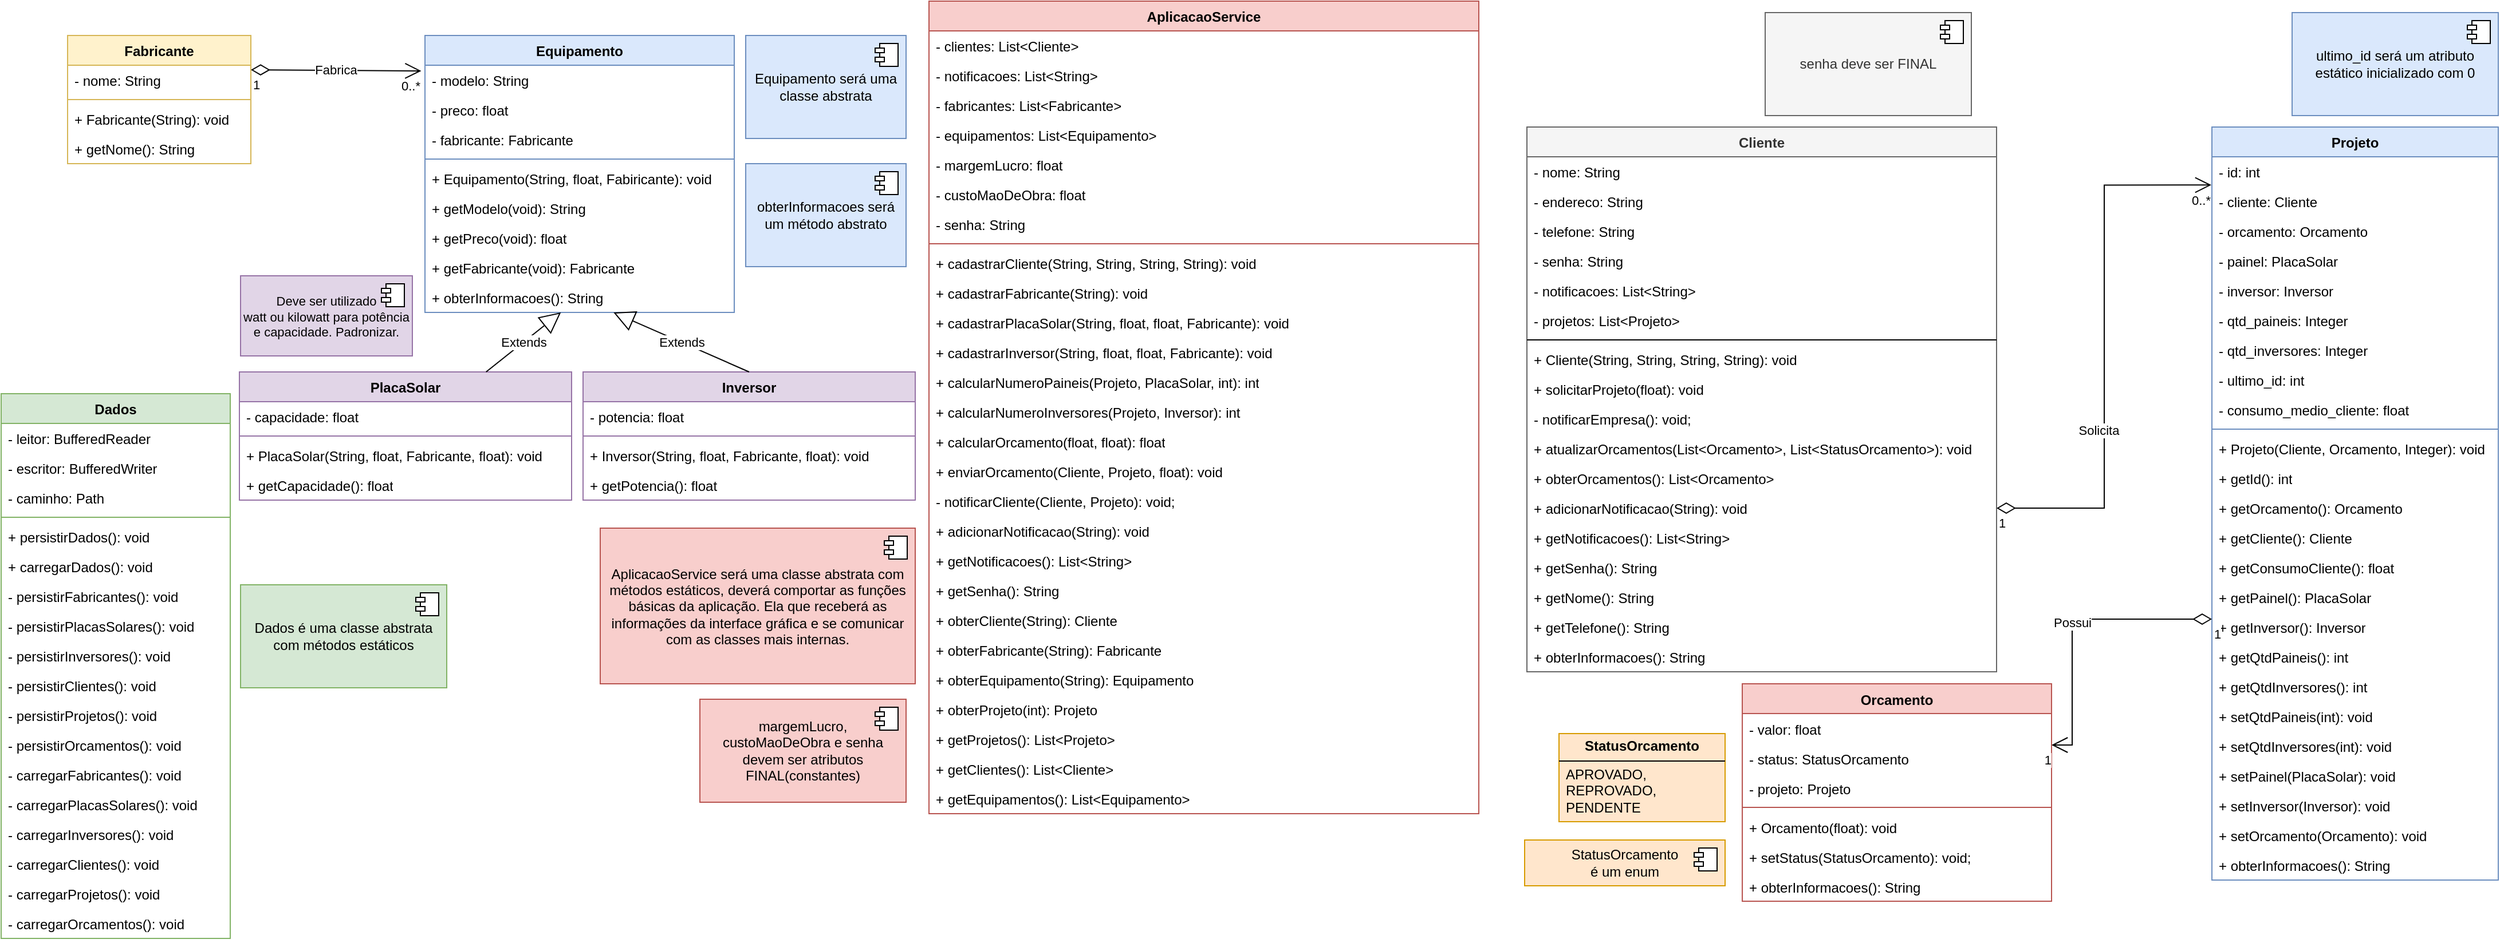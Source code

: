 <mxfile version="24.7.17">
  <diagram id="C5RBs43oDa-KdzZeNtuy" name="Page-1">
    <mxGraphModel dx="1400" dy="660" grid="1" gridSize="10" guides="1" tooltips="1" connect="1" arrows="1" fold="1" page="1" pageScale="1" pageWidth="1169" pageHeight="827" math="0" shadow="0">
      <root>
        <mxCell id="WIyWlLk6GJQsqaUBKTNV-0" />
        <mxCell id="WIyWlLk6GJQsqaUBKTNV-1" parent="WIyWlLk6GJQsqaUBKTNV-0" />
        <mxCell id="zkfFHV4jXpPFQw0GAbJ--0" value="Cliente" style="swimlane;fontStyle=1;align=center;verticalAlign=top;childLayout=stackLayout;horizontal=1;startSize=26;horizontalStack=0;resizeParent=1;resizeLast=0;collapsible=1;marginBottom=0;rounded=0;shadow=0;strokeWidth=1;fillColor=#f5f5f5;fontColor=#333333;strokeColor=#666666;" parent="WIyWlLk6GJQsqaUBKTNV-1" vertex="1">
          <mxGeometry x="1342" y="110" width="410" height="476" as="geometry">
            <mxRectangle x="230" y="140" width="160" height="26" as="alternateBounds" />
          </mxGeometry>
        </mxCell>
        <mxCell id="zkfFHV4jXpPFQw0GAbJ--1" value="- nome: String" style="text;align=left;verticalAlign=top;spacingLeft=4;spacingRight=4;overflow=hidden;rotatable=0;points=[[0,0.5],[1,0.5]];portConstraint=eastwest;" parent="zkfFHV4jXpPFQw0GAbJ--0" vertex="1">
          <mxGeometry y="26" width="410" height="26" as="geometry" />
        </mxCell>
        <mxCell id="zkfFHV4jXpPFQw0GAbJ--2" value="- endereco: String" style="text;align=left;verticalAlign=top;spacingLeft=4;spacingRight=4;overflow=hidden;rotatable=0;points=[[0,0.5],[1,0.5]];portConstraint=eastwest;rounded=0;shadow=0;html=0;" parent="zkfFHV4jXpPFQw0GAbJ--0" vertex="1">
          <mxGeometry y="52" width="410" height="26" as="geometry" />
        </mxCell>
        <mxCell id="zkfFHV4jXpPFQw0GAbJ--3" value="- telefone: String" style="text;align=left;verticalAlign=top;spacingLeft=4;spacingRight=4;overflow=hidden;rotatable=0;points=[[0,0.5],[1,0.5]];portConstraint=eastwest;rounded=0;shadow=0;html=0;" parent="zkfFHV4jXpPFQw0GAbJ--0" vertex="1">
          <mxGeometry y="78" width="410" height="26" as="geometry" />
        </mxCell>
        <mxCell id="-xP2PJUS9bm2iWELTd8G-40" value="- senha: String" style="text;strokeColor=none;fillColor=none;align=left;verticalAlign=top;spacingLeft=4;spacingRight=4;overflow=hidden;rotatable=0;points=[[0,0.5],[1,0.5]];portConstraint=eastwest;whiteSpace=wrap;html=1;" parent="zkfFHV4jXpPFQw0GAbJ--0" vertex="1">
          <mxGeometry y="104" width="410" height="26" as="geometry" />
        </mxCell>
        <mxCell id="JCprJ_z4yszg4wx7f5Bx-21" value="- notificacoes: List&amp;lt;String&amp;gt;" style="text;strokeColor=none;fillColor=none;align=left;verticalAlign=top;spacingLeft=4;spacingRight=4;overflow=hidden;rotatable=0;points=[[0,0.5],[1,0.5]];portConstraint=eastwest;whiteSpace=wrap;html=1;" parent="zkfFHV4jXpPFQw0GAbJ--0" vertex="1">
          <mxGeometry y="130" width="410" height="26" as="geometry" />
        </mxCell>
        <mxCell id="JCprJ_z4yszg4wx7f5Bx-39" value="- projetos: List&amp;lt;Projeto&amp;gt;" style="text;strokeColor=none;fillColor=none;align=left;verticalAlign=top;spacingLeft=4;spacingRight=4;overflow=hidden;rotatable=0;points=[[0,0.5],[1,0.5]];portConstraint=eastwest;whiteSpace=wrap;html=1;" parent="zkfFHV4jXpPFQw0GAbJ--0" vertex="1">
          <mxGeometry y="156" width="410" height="26" as="geometry" />
        </mxCell>
        <mxCell id="zkfFHV4jXpPFQw0GAbJ--4" value="" style="line;html=1;strokeWidth=1;align=left;verticalAlign=middle;spacingTop=-1;spacingLeft=3;spacingRight=3;rotatable=0;labelPosition=right;points=[];portConstraint=eastwest;" parent="zkfFHV4jXpPFQw0GAbJ--0" vertex="1">
          <mxGeometry y="182" width="410" height="8" as="geometry" />
        </mxCell>
        <mxCell id="zkfFHV4jXpPFQw0GAbJ--5" value="+ Cliente(String, String, String, String): void" style="text;align=left;verticalAlign=top;spacingLeft=4;spacingRight=4;overflow=hidden;rotatable=0;points=[[0,0.5],[1,0.5]];portConstraint=eastwest;" parent="zkfFHV4jXpPFQw0GAbJ--0" vertex="1">
          <mxGeometry y="190" width="410" height="26" as="geometry" />
        </mxCell>
        <mxCell id="-xP2PJUS9bm2iWELTd8G-2" value="+ solicitarProjeto(float): void" style="text;strokeColor=none;fillColor=none;align=left;verticalAlign=top;spacingLeft=4;spacingRight=4;overflow=hidden;rotatable=0;points=[[0,0.5],[1,0.5]];portConstraint=eastwest;whiteSpace=wrap;html=1;" parent="zkfFHV4jXpPFQw0GAbJ--0" vertex="1">
          <mxGeometry y="216" width="410" height="26" as="geometry" />
        </mxCell>
        <mxCell id="-xP2PJUS9bm2iWELTd8G-44" value="- notificarEmpresa(): void;" style="text;strokeColor=none;fillColor=none;align=left;verticalAlign=top;spacingLeft=4;spacingRight=4;overflow=hidden;rotatable=0;points=[[0,0.5],[1,0.5]];portConstraint=eastwest;whiteSpace=wrap;html=1;" parent="zkfFHV4jXpPFQw0GAbJ--0" vertex="1">
          <mxGeometry y="242" width="410" height="26" as="geometry" />
        </mxCell>
        <mxCell id="-xP2PJUS9bm2iWELTd8G-13" value="+ atualizarOrcamentos(List&amp;lt;Orcamento&amp;gt;, List&amp;lt;StatusOrcamento&amp;gt;): void" style="text;strokeColor=none;fillColor=none;align=left;verticalAlign=top;spacingLeft=4;spacingRight=4;overflow=hidden;rotatable=0;points=[[0,0.5],[1,0.5]];portConstraint=eastwest;whiteSpace=wrap;html=1;" parent="zkfFHV4jXpPFQw0GAbJ--0" vertex="1">
          <mxGeometry y="268" width="410" height="26" as="geometry" />
        </mxCell>
        <mxCell id="-xP2PJUS9bm2iWELTd8G-12" value="+ obterOrcamentos(): List&amp;lt;Orcamento&amp;gt;" style="text;strokeColor=none;fillColor=none;align=left;verticalAlign=top;spacingLeft=4;spacingRight=4;overflow=hidden;rotatable=0;points=[[0,0.5],[1,0.5]];portConstraint=eastwest;whiteSpace=wrap;html=1;" parent="zkfFHV4jXpPFQw0GAbJ--0" vertex="1">
          <mxGeometry y="294" width="410" height="26" as="geometry" />
        </mxCell>
        <mxCell id="3q7pxPoj1d50nj6dpQZ0-6" value="+ adicionarNotificacao(String): void" style="text;strokeColor=none;fillColor=none;align=left;verticalAlign=top;spacingLeft=4;spacingRight=4;overflow=hidden;rotatable=0;points=[[0,0.5],[1,0.5]];portConstraint=eastwest;whiteSpace=wrap;html=1;" parent="zkfFHV4jXpPFQw0GAbJ--0" vertex="1">
          <mxGeometry y="320" width="410" height="26" as="geometry" />
        </mxCell>
        <mxCell id="3q7pxPoj1d50nj6dpQZ0-5" value="+ getNotificacoes(): List&amp;lt;String&amp;gt;" style="text;strokeColor=none;fillColor=none;align=left;verticalAlign=top;spacingLeft=4;spacingRight=4;overflow=hidden;rotatable=0;points=[[0,0.5],[1,0.5]];portConstraint=eastwest;whiteSpace=wrap;html=1;" parent="zkfFHV4jXpPFQw0GAbJ--0" vertex="1">
          <mxGeometry y="346" width="410" height="26" as="geometry" />
        </mxCell>
        <mxCell id="3q7pxPoj1d50nj6dpQZ0-10" value="+ getSenha(): String" style="text;strokeColor=none;fillColor=none;align=left;verticalAlign=top;spacingLeft=4;spacingRight=4;overflow=hidden;rotatable=0;points=[[0,0.5],[1,0.5]];portConstraint=eastwest;whiteSpace=wrap;html=1;" parent="zkfFHV4jXpPFQw0GAbJ--0" vertex="1">
          <mxGeometry y="372" width="410" height="26" as="geometry" />
        </mxCell>
        <mxCell id="AArSXsxvIJ-cXA4z0E_N-0" value="+ getNome(): String" style="text;strokeColor=none;fillColor=none;align=left;verticalAlign=top;spacingLeft=4;spacingRight=4;overflow=hidden;rotatable=0;points=[[0,0.5],[1,0.5]];portConstraint=eastwest;whiteSpace=wrap;html=1;" parent="zkfFHV4jXpPFQw0GAbJ--0" vertex="1">
          <mxGeometry y="398" width="410" height="26" as="geometry" />
        </mxCell>
        <mxCell id="AArSXsxvIJ-cXA4z0E_N-1" value="+ getTelefone(): String" style="text;strokeColor=none;fillColor=none;align=left;verticalAlign=top;spacingLeft=4;spacingRight=4;overflow=hidden;rotatable=0;points=[[0,0.5],[1,0.5]];portConstraint=eastwest;whiteSpace=wrap;html=1;" parent="zkfFHV4jXpPFQw0GAbJ--0" vertex="1">
          <mxGeometry y="424" width="410" height="26" as="geometry" />
        </mxCell>
        <mxCell id="3q7pxPoj1d50nj6dpQZ0-14" value="+ obterInformacoes(): String" style="text;strokeColor=none;fillColor=none;align=left;verticalAlign=top;spacingLeft=4;spacingRight=4;overflow=hidden;rotatable=0;points=[[0,0.5],[1,0.5]];portConstraint=eastwest;whiteSpace=wrap;html=1;" parent="zkfFHV4jXpPFQw0GAbJ--0" vertex="1">
          <mxGeometry y="450" width="410" height="26" as="geometry" />
        </mxCell>
        <mxCell id="TkR_j1ftxQ3M-dsSGGsa-0" value="Equipamento" style="swimlane;fontStyle=1;align=center;verticalAlign=top;childLayout=stackLayout;horizontal=1;startSize=26;horizontalStack=0;resizeParent=1;resizeParentMax=0;resizeLast=0;collapsible=1;marginBottom=0;whiteSpace=wrap;html=1;fillColor=#dae8fc;strokeColor=#6c8ebf;" parent="WIyWlLk6GJQsqaUBKTNV-1" vertex="1">
          <mxGeometry x="380" y="30" width="270" height="242" as="geometry" />
        </mxCell>
        <mxCell id="TkR_j1ftxQ3M-dsSGGsa-1" value="- modelo: String" style="text;strokeColor=none;fillColor=none;align=left;verticalAlign=top;spacingLeft=4;spacingRight=4;overflow=hidden;rotatable=0;points=[[0,0.5],[1,0.5]];portConstraint=eastwest;whiteSpace=wrap;html=1;" parent="TkR_j1ftxQ3M-dsSGGsa-0" vertex="1">
          <mxGeometry y="26" width="270" height="26" as="geometry" />
        </mxCell>
        <mxCell id="TkR_j1ftxQ3M-dsSGGsa-5" value="- preco: float" style="text;strokeColor=none;fillColor=none;align=left;verticalAlign=top;spacingLeft=4;spacingRight=4;overflow=hidden;rotatable=0;points=[[0,0.5],[1,0.5]];portConstraint=eastwest;whiteSpace=wrap;html=1;" parent="TkR_j1ftxQ3M-dsSGGsa-0" vertex="1">
          <mxGeometry y="52" width="270" height="26" as="geometry" />
        </mxCell>
        <mxCell id="TkR_j1ftxQ3M-dsSGGsa-6" value="- fabricante: Fabricante" style="text;strokeColor=none;fillColor=none;align=left;verticalAlign=top;spacingLeft=4;spacingRight=4;overflow=hidden;rotatable=0;points=[[0,0.5],[1,0.5]];portConstraint=eastwest;whiteSpace=wrap;html=1;" parent="TkR_j1ftxQ3M-dsSGGsa-0" vertex="1">
          <mxGeometry y="78" width="270" height="26" as="geometry" />
        </mxCell>
        <mxCell id="TkR_j1ftxQ3M-dsSGGsa-2" value="" style="line;strokeWidth=1;fillColor=none;align=left;verticalAlign=middle;spacingTop=-1;spacingLeft=3;spacingRight=3;rotatable=0;labelPosition=right;points=[];portConstraint=eastwest;strokeColor=inherit;" parent="TkR_j1ftxQ3M-dsSGGsa-0" vertex="1">
          <mxGeometry y="104" width="270" height="8" as="geometry" />
        </mxCell>
        <mxCell id="zJuZBM4GLc4YNZrc4ubj-2" value="+ Equipamento(String, float, Fabiricante): void" style="text;strokeColor=none;fillColor=none;align=left;verticalAlign=top;spacingLeft=4;spacingRight=4;overflow=hidden;rotatable=0;points=[[0,0.5],[1,0.5]];portConstraint=eastwest;whiteSpace=wrap;html=1;" parent="TkR_j1ftxQ3M-dsSGGsa-0" vertex="1">
          <mxGeometry y="112" width="270" height="26" as="geometry" />
        </mxCell>
        <mxCell id="TkR_j1ftxQ3M-dsSGGsa-3" value="+ getModelo(void): String" style="text;strokeColor=none;fillColor=none;align=left;verticalAlign=top;spacingLeft=4;spacingRight=4;overflow=hidden;rotatable=0;points=[[0,0.5],[1,0.5]];portConstraint=eastwest;whiteSpace=wrap;html=1;" parent="TkR_j1ftxQ3M-dsSGGsa-0" vertex="1">
          <mxGeometry y="138" width="270" height="26" as="geometry" />
        </mxCell>
        <mxCell id="JCprJ_z4yszg4wx7f5Bx-22" value="+ getPreco(void): float" style="text;strokeColor=none;fillColor=none;align=left;verticalAlign=top;spacingLeft=4;spacingRight=4;overflow=hidden;rotatable=0;points=[[0,0.5],[1,0.5]];portConstraint=eastwest;whiteSpace=wrap;html=1;" parent="TkR_j1ftxQ3M-dsSGGsa-0" vertex="1">
          <mxGeometry y="164" width="270" height="26" as="geometry" />
        </mxCell>
        <mxCell id="JCprJ_z4yszg4wx7f5Bx-23" value="+ getFabricante(void): Fabricante" style="text;strokeColor=none;fillColor=none;align=left;verticalAlign=top;spacingLeft=4;spacingRight=4;overflow=hidden;rotatable=0;points=[[0,0.5],[1,0.5]];portConstraint=eastwest;whiteSpace=wrap;html=1;" parent="TkR_j1ftxQ3M-dsSGGsa-0" vertex="1">
          <mxGeometry y="190" width="270" height="26" as="geometry" />
        </mxCell>
        <mxCell id="zJuZBM4GLc4YNZrc4ubj-5" value="+ obterInformacoes(): String" style="text;strokeColor=none;fillColor=none;align=left;verticalAlign=top;spacingLeft=4;spacingRight=4;overflow=hidden;rotatable=0;points=[[0,0.5],[1,0.5]];portConstraint=eastwest;whiteSpace=wrap;html=1;" parent="TkR_j1ftxQ3M-dsSGGsa-0" vertex="1">
          <mxGeometry y="216" width="270" height="26" as="geometry" />
        </mxCell>
        <mxCell id="TkR_j1ftxQ3M-dsSGGsa-7" value="Fabricante" style="swimlane;fontStyle=1;align=center;verticalAlign=top;childLayout=stackLayout;horizontal=1;startSize=26;horizontalStack=0;resizeParent=1;resizeParentMax=0;resizeLast=0;collapsible=1;marginBottom=0;whiteSpace=wrap;html=1;fillColor=#fff2cc;strokeColor=#d6b656;" parent="WIyWlLk6GJQsqaUBKTNV-1" vertex="1">
          <mxGeometry x="68" y="30" width="160" height="112" as="geometry" />
        </mxCell>
        <mxCell id="TkR_j1ftxQ3M-dsSGGsa-16" value="Fabrica" style="endArrow=open;html=1;endSize=12;startArrow=diamondThin;startSize=14;startFill=0;edgeStyle=orthogonalEdgeStyle;rounded=0;entryX=-0.012;entryY=0.192;entryDx=0;entryDy=0;entryPerimeter=0;" parent="TkR_j1ftxQ3M-dsSGGsa-7" target="TkR_j1ftxQ3M-dsSGGsa-1" edge="1">
          <mxGeometry relative="1" as="geometry">
            <mxPoint x="160" y="30" as="sourcePoint" />
            <mxPoint x="320" y="30" as="targetPoint" />
          </mxGeometry>
        </mxCell>
        <mxCell id="TkR_j1ftxQ3M-dsSGGsa-17" value="1" style="edgeLabel;resizable=0;html=1;align=left;verticalAlign=top;" parent="TkR_j1ftxQ3M-dsSGGsa-16" connectable="0" vertex="1">
          <mxGeometry x="-1" relative="1" as="geometry" />
        </mxCell>
        <mxCell id="TkR_j1ftxQ3M-dsSGGsa-18" value="0..*" style="edgeLabel;resizable=0;html=1;align=right;verticalAlign=top;" parent="TkR_j1ftxQ3M-dsSGGsa-16" connectable="0" vertex="1">
          <mxGeometry x="1" relative="1" as="geometry" />
        </mxCell>
        <mxCell id="TkR_j1ftxQ3M-dsSGGsa-8" value="- nome: String" style="text;strokeColor=none;fillColor=none;align=left;verticalAlign=top;spacingLeft=4;spacingRight=4;overflow=hidden;rotatable=0;points=[[0,0.5],[1,0.5]];portConstraint=eastwest;whiteSpace=wrap;html=1;" parent="TkR_j1ftxQ3M-dsSGGsa-7" vertex="1">
          <mxGeometry y="26" width="160" height="26" as="geometry" />
        </mxCell>
        <mxCell id="TkR_j1ftxQ3M-dsSGGsa-9" value="" style="line;strokeWidth=1;fillColor=none;align=left;verticalAlign=middle;spacingTop=-1;spacingLeft=3;spacingRight=3;rotatable=0;labelPosition=right;points=[];portConstraint=eastwest;strokeColor=inherit;" parent="TkR_j1ftxQ3M-dsSGGsa-7" vertex="1">
          <mxGeometry y="52" width="160" height="8" as="geometry" />
        </mxCell>
        <mxCell id="TkR_j1ftxQ3M-dsSGGsa-10" value="+ Fabricante(String): void" style="text;strokeColor=none;fillColor=none;align=left;verticalAlign=top;spacingLeft=4;spacingRight=4;overflow=hidden;rotatable=0;points=[[0,0.5],[1,0.5]];portConstraint=eastwest;whiteSpace=wrap;html=1;" parent="TkR_j1ftxQ3M-dsSGGsa-7" vertex="1">
          <mxGeometry y="60" width="160" height="26" as="geometry" />
        </mxCell>
        <mxCell id="3q7pxPoj1d50nj6dpQZ0-16" value="+ getNome(): String" style="text;strokeColor=none;fillColor=none;align=left;verticalAlign=top;spacingLeft=4;spacingRight=4;overflow=hidden;rotatable=0;points=[[0,0.5],[1,0.5]];portConstraint=eastwest;whiteSpace=wrap;html=1;" parent="TkR_j1ftxQ3M-dsSGGsa-7" vertex="1">
          <mxGeometry y="86" width="160" height="26" as="geometry" />
        </mxCell>
        <mxCell id="TkR_j1ftxQ3M-dsSGGsa-19" value="PlacaSolar" style="swimlane;fontStyle=1;align=center;verticalAlign=top;childLayout=stackLayout;horizontal=1;startSize=26;horizontalStack=0;resizeParent=1;resizeParentMax=0;resizeLast=0;collapsible=1;marginBottom=0;whiteSpace=wrap;html=1;fillColor=#e1d5e7;strokeColor=#9673a6;" parent="WIyWlLk6GJQsqaUBKTNV-1" vertex="1">
          <mxGeometry x="218" y="324" width="290" height="112" as="geometry" />
        </mxCell>
        <mxCell id="TkR_j1ftxQ3M-dsSGGsa-20" value="- capacidade: float" style="text;strokeColor=none;fillColor=none;align=left;verticalAlign=top;spacingLeft=4;spacingRight=4;overflow=hidden;rotatable=0;points=[[0,0.5],[1,0.5]];portConstraint=eastwest;whiteSpace=wrap;html=1;" parent="TkR_j1ftxQ3M-dsSGGsa-19" vertex="1">
          <mxGeometry y="26" width="290" height="26" as="geometry" />
        </mxCell>
        <mxCell id="TkR_j1ftxQ3M-dsSGGsa-21" value="" style="line;strokeWidth=1;fillColor=none;align=left;verticalAlign=middle;spacingTop=-1;spacingLeft=3;spacingRight=3;rotatable=0;labelPosition=right;points=[];portConstraint=eastwest;strokeColor=inherit;" parent="TkR_j1ftxQ3M-dsSGGsa-19" vertex="1">
          <mxGeometry y="52" width="290" height="8" as="geometry" />
        </mxCell>
        <mxCell id="TkR_j1ftxQ3M-dsSGGsa-22" value="+ PlacaSolar(String, float, Fabricante, float): void" style="text;strokeColor=none;fillColor=none;align=left;verticalAlign=top;spacingLeft=4;spacingRight=4;overflow=hidden;rotatable=0;points=[[0,0.5],[1,0.5]];portConstraint=eastwest;whiteSpace=wrap;html=1;" parent="TkR_j1ftxQ3M-dsSGGsa-19" vertex="1">
          <mxGeometry y="60" width="290" height="26" as="geometry" />
        </mxCell>
        <mxCell id="3q7pxPoj1d50nj6dpQZ0-3" value="+ getCapacidade(): float" style="text;strokeColor=none;fillColor=none;align=left;verticalAlign=top;spacingLeft=4;spacingRight=4;overflow=hidden;rotatable=0;points=[[0,0.5],[1,0.5]];portConstraint=eastwest;whiteSpace=wrap;html=1;" parent="TkR_j1ftxQ3M-dsSGGsa-19" vertex="1">
          <mxGeometry y="86" width="290" height="26" as="geometry" />
        </mxCell>
        <mxCell id="TkR_j1ftxQ3M-dsSGGsa-24" value="Inversor" style="swimlane;fontStyle=1;align=center;verticalAlign=top;childLayout=stackLayout;horizontal=1;startSize=26;horizontalStack=0;resizeParent=1;resizeParentMax=0;resizeLast=0;collapsible=1;marginBottom=0;whiteSpace=wrap;html=1;fillColor=#e1d5e7;strokeColor=#9673a6;" parent="WIyWlLk6GJQsqaUBKTNV-1" vertex="1">
          <mxGeometry x="518" y="324" width="290" height="112" as="geometry" />
        </mxCell>
        <mxCell id="TkR_j1ftxQ3M-dsSGGsa-25" value="- potencia: float" style="text;strokeColor=none;fillColor=none;align=left;verticalAlign=top;spacingLeft=4;spacingRight=4;overflow=hidden;rotatable=0;points=[[0,0.5],[1,0.5]];portConstraint=eastwest;whiteSpace=wrap;html=1;" parent="TkR_j1ftxQ3M-dsSGGsa-24" vertex="1">
          <mxGeometry y="26" width="290" height="26" as="geometry" />
        </mxCell>
        <mxCell id="TkR_j1ftxQ3M-dsSGGsa-26" value="" style="line;strokeWidth=1;fillColor=none;align=left;verticalAlign=middle;spacingTop=-1;spacingLeft=3;spacingRight=3;rotatable=0;labelPosition=right;points=[];portConstraint=eastwest;strokeColor=inherit;" parent="TkR_j1ftxQ3M-dsSGGsa-24" vertex="1">
          <mxGeometry y="52" width="290" height="8" as="geometry" />
        </mxCell>
        <mxCell id="TkR_j1ftxQ3M-dsSGGsa-27" value="+ Inversor(String, float, Fabricante, float): void" style="text;strokeColor=none;fillColor=none;align=left;verticalAlign=top;spacingLeft=4;spacingRight=4;overflow=hidden;rotatable=0;points=[[0,0.5],[1,0.5]];portConstraint=eastwest;whiteSpace=wrap;html=1;" parent="TkR_j1ftxQ3M-dsSGGsa-24" vertex="1">
          <mxGeometry y="60" width="290" height="26" as="geometry" />
        </mxCell>
        <mxCell id="3q7pxPoj1d50nj6dpQZ0-4" value="+ getPotencia(): float" style="text;strokeColor=none;fillColor=none;align=left;verticalAlign=top;spacingLeft=4;spacingRight=4;overflow=hidden;rotatable=0;points=[[0,0.5],[1,0.5]];portConstraint=eastwest;whiteSpace=wrap;html=1;" parent="TkR_j1ftxQ3M-dsSGGsa-24" vertex="1">
          <mxGeometry y="86" width="290" height="26" as="geometry" />
        </mxCell>
        <mxCell id="TkR_j1ftxQ3M-dsSGGsa-29" value="&lt;font style=&quot;font-size: 11px;&quot;&gt;Deve ser utilizado&lt;/font&gt;&lt;div style=&quot;font-size: 11px;&quot;&gt;&lt;font style=&quot;font-size: 11px;&quot;&gt;watt&amp;nbsp;&lt;span style=&quot;background-color: initial;&quot;&gt;ou kilowatt para potência e capacidade. Padronizar.&lt;/span&gt;&lt;/font&gt;&lt;/div&gt;" style="html=1;dropTarget=0;whiteSpace=wrap;fillColor=#e1d5e7;strokeColor=#9673a6;" parent="WIyWlLk6GJQsqaUBKTNV-1" vertex="1">
          <mxGeometry x="219" y="240" width="150" height="70" as="geometry" />
        </mxCell>
        <mxCell id="TkR_j1ftxQ3M-dsSGGsa-30" value="" style="shape=module;jettyWidth=8;jettyHeight=4;" parent="TkR_j1ftxQ3M-dsSGGsa-29" vertex="1">
          <mxGeometry x="1" width="20" height="20" relative="1" as="geometry">
            <mxPoint x="-27" y="7" as="offset" />
          </mxGeometry>
        </mxCell>
        <mxCell id="TkR_j1ftxQ3M-dsSGGsa-32" value="Extends" style="endArrow=block;endSize=16;endFill=0;html=1;rounded=0;exitX=0.5;exitY=0;exitDx=0;exitDy=0;" parent="WIyWlLk6GJQsqaUBKTNV-1" source="TkR_j1ftxQ3M-dsSGGsa-24" target="zJuZBM4GLc4YNZrc4ubj-5" edge="1">
          <mxGeometry width="160" relative="1" as="geometry">
            <mxPoint x="568" y="250" as="sourcePoint" />
            <mxPoint x="688" y="300" as="targetPoint" />
            <Array as="points" />
          </mxGeometry>
        </mxCell>
        <mxCell id="JCprJ_z4yszg4wx7f5Bx-0" value="AplicacaoService" style="swimlane;fontStyle=1;align=center;verticalAlign=top;childLayout=stackLayout;horizontal=1;startSize=26;horizontalStack=0;resizeParent=1;resizeParentMax=0;resizeLast=0;collapsible=1;marginBottom=0;whiteSpace=wrap;html=1;fillColor=#f8cecc;strokeColor=#b85450;" parent="WIyWlLk6GJQsqaUBKTNV-1" vertex="1">
          <mxGeometry x="820" width="480" height="710" as="geometry" />
        </mxCell>
        <mxCell id="JCprJ_z4yszg4wx7f5Bx-13" value="- clientes: List&amp;lt;Cliente&amp;gt;" style="text;strokeColor=none;fillColor=none;align=left;verticalAlign=top;spacingLeft=4;spacingRight=4;overflow=hidden;rotatable=0;points=[[0,0.5],[1,0.5]];portConstraint=eastwest;whiteSpace=wrap;html=1;" parent="JCprJ_z4yszg4wx7f5Bx-0" vertex="1">
          <mxGeometry y="26" width="480" height="26" as="geometry" />
        </mxCell>
        <mxCell id="JCprJ_z4yszg4wx7f5Bx-20" value="- notificacoes: List&amp;lt;String&amp;gt;" style="text;strokeColor=none;fillColor=none;align=left;verticalAlign=top;spacingLeft=4;spacingRight=4;overflow=hidden;rotatable=0;points=[[0,0.5],[1,0.5]];portConstraint=eastwest;whiteSpace=wrap;html=1;" parent="JCprJ_z4yszg4wx7f5Bx-0" vertex="1">
          <mxGeometry y="52" width="480" height="26" as="geometry" />
        </mxCell>
        <mxCell id="zJuZBM4GLc4YNZrc4ubj-0" value="- fabricantes: List&amp;lt;Fabricante&amp;gt;" style="text;strokeColor=none;fillColor=none;align=left;verticalAlign=top;spacingLeft=4;spacingRight=4;overflow=hidden;rotatable=0;points=[[0,0.5],[1,0.5]];portConstraint=eastwest;whiteSpace=wrap;html=1;" parent="JCprJ_z4yszg4wx7f5Bx-0" vertex="1">
          <mxGeometry y="78" width="480" height="26" as="geometry" />
        </mxCell>
        <mxCell id="zJuZBM4GLc4YNZrc4ubj-3" value="- equipamentos: List&amp;lt;Equipamento&amp;gt;" style="text;strokeColor=none;fillColor=none;align=left;verticalAlign=top;spacingLeft=4;spacingRight=4;overflow=hidden;rotatable=0;points=[[0,0.5],[1,0.5]];portConstraint=eastwest;whiteSpace=wrap;html=1;" parent="JCprJ_z4yszg4wx7f5Bx-0" vertex="1">
          <mxGeometry y="104" width="480" height="26" as="geometry" />
        </mxCell>
        <mxCell id="-xP2PJUS9bm2iWELTd8G-4" value="- margemLucro: float" style="text;strokeColor=none;fillColor=none;align=left;verticalAlign=top;spacingLeft=4;spacingRight=4;overflow=hidden;rotatable=0;points=[[0,0.5],[1,0.5]];portConstraint=eastwest;whiteSpace=wrap;html=1;" parent="JCprJ_z4yszg4wx7f5Bx-0" vertex="1">
          <mxGeometry y="130" width="480" height="26" as="geometry" />
        </mxCell>
        <mxCell id="-xP2PJUS9bm2iWELTd8G-5" value="- custoMaoDeObra: float" style="text;strokeColor=none;fillColor=none;align=left;verticalAlign=top;spacingLeft=4;spacingRight=4;overflow=hidden;rotatable=0;points=[[0,0.5],[1,0.5]];portConstraint=eastwest;whiteSpace=wrap;html=1;" parent="JCprJ_z4yszg4wx7f5Bx-0" vertex="1">
          <mxGeometry y="156" width="480" height="26" as="geometry" />
        </mxCell>
        <mxCell id="-xP2PJUS9bm2iWELTd8G-41" value="- senha: String" style="text;strokeColor=none;fillColor=none;align=left;verticalAlign=top;spacingLeft=4;spacingRight=4;overflow=hidden;rotatable=0;points=[[0,0.5],[1,0.5]];portConstraint=eastwest;whiteSpace=wrap;html=1;" parent="JCprJ_z4yszg4wx7f5Bx-0" vertex="1">
          <mxGeometry y="182" width="480" height="26" as="geometry" />
        </mxCell>
        <mxCell id="JCprJ_z4yszg4wx7f5Bx-12" value="" style="line;strokeWidth=1;fillColor=none;align=left;verticalAlign=middle;spacingTop=-1;spacingLeft=3;spacingRight=3;rotatable=0;labelPosition=right;points=[];portConstraint=eastwest;strokeColor=inherit;" parent="JCprJ_z4yszg4wx7f5Bx-0" vertex="1">
          <mxGeometry y="208" width="480" height="8" as="geometry" />
        </mxCell>
        <mxCell id="JCprJ_z4yszg4wx7f5Bx-3" value="+ cadastrarCliente(String, String, String, String): void" style="text;strokeColor=none;fillColor=none;align=left;verticalAlign=top;spacingLeft=4;spacingRight=4;overflow=hidden;rotatable=0;points=[[0,0.5],[1,0.5]];portConstraint=eastwest;whiteSpace=wrap;html=1;" parent="JCprJ_z4yszg4wx7f5Bx-0" vertex="1">
          <mxGeometry y="216" width="480" height="26" as="geometry" />
        </mxCell>
        <mxCell id="JCprJ_z4yszg4wx7f5Bx-9" value="+ cadastrarFabricante(String): void" style="text;strokeColor=none;fillColor=none;align=left;verticalAlign=top;spacingLeft=4;spacingRight=4;overflow=hidden;rotatable=0;points=[[0,0.5],[1,0.5]];portConstraint=eastwest;whiteSpace=wrap;html=1;" parent="JCprJ_z4yszg4wx7f5Bx-0" vertex="1">
          <mxGeometry y="242" width="480" height="26" as="geometry" />
        </mxCell>
        <mxCell id="JCprJ_z4yszg4wx7f5Bx-10" value="+ cadastrarPlacaSolar(String, float, float, Fabricante): void" style="text;strokeColor=none;fillColor=none;align=left;verticalAlign=top;spacingLeft=4;spacingRight=4;overflow=hidden;rotatable=0;points=[[0,0.5],[1,0.5]];portConstraint=eastwest;whiteSpace=wrap;html=1;" parent="JCprJ_z4yszg4wx7f5Bx-0" vertex="1">
          <mxGeometry y="268" width="480" height="26" as="geometry" />
        </mxCell>
        <mxCell id="JCprJ_z4yszg4wx7f5Bx-11" value="+ cadastrarInversor(String, float, float, Fabricante): void" style="text;strokeColor=none;fillColor=none;align=left;verticalAlign=top;spacingLeft=4;spacingRight=4;overflow=hidden;rotatable=0;points=[[0,0.5],[1,0.5]];portConstraint=eastwest;whiteSpace=wrap;html=1;" parent="JCprJ_z4yszg4wx7f5Bx-0" vertex="1">
          <mxGeometry y="294" width="480" height="26" as="geometry" />
        </mxCell>
        <mxCell id="-xP2PJUS9bm2iWELTd8G-3" value="+ calcularNumeroPaineis(Projeto, PlacaSolar, int): int" style="text;strokeColor=none;fillColor=none;align=left;verticalAlign=top;spacingLeft=4;spacingRight=4;overflow=hidden;rotatable=0;points=[[0,0.5],[1,0.5]];portConstraint=eastwest;whiteSpace=wrap;html=1;" parent="JCprJ_z4yszg4wx7f5Bx-0" vertex="1">
          <mxGeometry y="320" width="480" height="26" as="geometry" />
        </mxCell>
        <mxCell id="-xP2PJUS9bm2iWELTd8G-9" value="+ calcularNumeroInversores(Projeto, Inversor): int" style="text;strokeColor=none;fillColor=none;align=left;verticalAlign=top;spacingLeft=4;spacingRight=4;overflow=hidden;rotatable=0;points=[[0,0.5],[1,0.5]];portConstraint=eastwest;whiteSpace=wrap;html=1;" parent="JCprJ_z4yszg4wx7f5Bx-0" vertex="1">
          <mxGeometry y="346" width="480" height="26" as="geometry" />
        </mxCell>
        <mxCell id="-xP2PJUS9bm2iWELTd8G-10" value="+ calcularOrcamento(float, float): float" style="text;strokeColor=none;fillColor=none;align=left;verticalAlign=top;spacingLeft=4;spacingRight=4;overflow=hidden;rotatable=0;points=[[0,0.5],[1,0.5]];portConstraint=eastwest;whiteSpace=wrap;html=1;" parent="JCprJ_z4yszg4wx7f5Bx-0" vertex="1">
          <mxGeometry y="372" width="480" height="26" as="geometry" />
        </mxCell>
        <mxCell id="-xP2PJUS9bm2iWELTd8G-11" value="+ enviarOrcamento(Cliente, Projeto, float): void" style="text;strokeColor=none;fillColor=none;align=left;verticalAlign=top;spacingLeft=4;spacingRight=4;overflow=hidden;rotatable=0;points=[[0,0.5],[1,0.5]];portConstraint=eastwest;whiteSpace=wrap;html=1;" parent="JCprJ_z4yszg4wx7f5Bx-0" vertex="1">
          <mxGeometry y="398" width="480" height="26" as="geometry" />
        </mxCell>
        <mxCell id="-xP2PJUS9bm2iWELTd8G-45" value="- notificarCliente(Cliente, Projeto): void;" style="text;strokeColor=none;fillColor=none;align=left;verticalAlign=top;spacingLeft=4;spacingRight=4;overflow=hidden;rotatable=0;points=[[0,0.5],[1,0.5]];portConstraint=eastwest;whiteSpace=wrap;html=1;" parent="JCprJ_z4yszg4wx7f5Bx-0" vertex="1">
          <mxGeometry y="424" width="480" height="26" as="geometry" />
        </mxCell>
        <mxCell id="3q7pxPoj1d50nj6dpQZ0-8" value="+ adicionarNotificacao(String): void" style="text;strokeColor=none;fillColor=none;align=left;verticalAlign=top;spacingLeft=4;spacingRight=4;overflow=hidden;rotatable=0;points=[[0,0.5],[1,0.5]];portConstraint=eastwest;whiteSpace=wrap;html=1;" parent="JCprJ_z4yszg4wx7f5Bx-0" vertex="1">
          <mxGeometry y="450" width="480" height="26" as="geometry" />
        </mxCell>
        <mxCell id="3q7pxPoj1d50nj6dpQZ0-7" value="+ getNotificacoes(): List&amp;lt;String&amp;gt;" style="text;strokeColor=none;fillColor=none;align=left;verticalAlign=top;spacingLeft=4;spacingRight=4;overflow=hidden;rotatable=0;points=[[0,0.5],[1,0.5]];portConstraint=eastwest;whiteSpace=wrap;html=1;" parent="JCprJ_z4yszg4wx7f5Bx-0" vertex="1">
          <mxGeometry y="476" width="480" height="26" as="geometry" />
        </mxCell>
        <mxCell id="3q7pxPoj1d50nj6dpQZ0-11" value="+ getSenha(): String" style="text;strokeColor=none;fillColor=none;align=left;verticalAlign=top;spacingLeft=4;spacingRight=4;overflow=hidden;rotatable=0;points=[[0,0.5],[1,0.5]];portConstraint=eastwest;whiteSpace=wrap;html=1;" parent="JCprJ_z4yszg4wx7f5Bx-0" vertex="1">
          <mxGeometry y="502" width="480" height="26" as="geometry" />
        </mxCell>
        <mxCell id="AArSXsxvIJ-cXA4z0E_N-2" value="+ obterCliente(String): Cliente" style="text;strokeColor=none;fillColor=none;align=left;verticalAlign=top;spacingLeft=4;spacingRight=4;overflow=hidden;rotatable=0;points=[[0,0.5],[1,0.5]];portConstraint=eastwest;whiteSpace=wrap;html=1;" parent="JCprJ_z4yszg4wx7f5Bx-0" vertex="1">
          <mxGeometry y="528" width="480" height="26" as="geometry" />
        </mxCell>
        <mxCell id="AArSXsxvIJ-cXA4z0E_N-4" value="+ obterFabricante(String): Fabricante" style="text;strokeColor=none;fillColor=none;align=left;verticalAlign=top;spacingLeft=4;spacingRight=4;overflow=hidden;rotatable=0;points=[[0,0.5],[1,0.5]];portConstraint=eastwest;whiteSpace=wrap;html=1;" parent="JCprJ_z4yszg4wx7f5Bx-0" vertex="1">
          <mxGeometry y="554" width="480" height="26" as="geometry" />
        </mxCell>
        <mxCell id="AArSXsxvIJ-cXA4z0E_N-6" value="+ obterEquipamento(String): Equipamento" style="text;strokeColor=none;fillColor=none;align=left;verticalAlign=top;spacingLeft=4;spacingRight=4;overflow=hidden;rotatable=0;points=[[0,0.5],[1,0.5]];portConstraint=eastwest;whiteSpace=wrap;html=1;" parent="JCprJ_z4yszg4wx7f5Bx-0" vertex="1">
          <mxGeometry y="580" width="480" height="26" as="geometry" />
        </mxCell>
        <mxCell id="AArSXsxvIJ-cXA4z0E_N-7" value="+ obterProjeto(int): Projeto" style="text;strokeColor=none;fillColor=none;align=left;verticalAlign=top;spacingLeft=4;spacingRight=4;overflow=hidden;rotatable=0;points=[[0,0.5],[1,0.5]];portConstraint=eastwest;whiteSpace=wrap;html=1;" parent="JCprJ_z4yszg4wx7f5Bx-0" vertex="1">
          <mxGeometry y="606" width="480" height="26" as="geometry" />
        </mxCell>
        <mxCell id="-1PiYljHXs7PZ4GchRLY-1" value="+ getProjetos(): List&amp;lt;Projeto&amp;gt;" style="text;strokeColor=none;fillColor=none;align=left;verticalAlign=top;spacingLeft=4;spacingRight=4;overflow=hidden;rotatable=0;points=[[0,0.5],[1,0.5]];portConstraint=eastwest;whiteSpace=wrap;html=1;" vertex="1" parent="JCprJ_z4yszg4wx7f5Bx-0">
          <mxGeometry y="632" width="480" height="26" as="geometry" />
        </mxCell>
        <mxCell id="-1PiYljHXs7PZ4GchRLY-2" value="+ getClientes(): List&amp;lt;Cliente&amp;gt;" style="text;strokeColor=none;fillColor=none;align=left;verticalAlign=top;spacingLeft=4;spacingRight=4;overflow=hidden;rotatable=0;points=[[0,0.5],[1,0.5]];portConstraint=eastwest;whiteSpace=wrap;html=1;" vertex="1" parent="JCprJ_z4yszg4wx7f5Bx-0">
          <mxGeometry y="658" width="480" height="26" as="geometry" />
        </mxCell>
        <mxCell id="-1PiYljHXs7PZ4GchRLY-3" value="+ getEquipamentos(): List&amp;lt;Equipamento&amp;gt;" style="text;strokeColor=none;fillColor=none;align=left;verticalAlign=top;spacingLeft=4;spacingRight=4;overflow=hidden;rotatable=0;points=[[0,0.5],[1,0.5]];portConstraint=eastwest;whiteSpace=wrap;html=1;" vertex="1" parent="JCprJ_z4yszg4wx7f5Bx-0">
          <mxGeometry y="684" width="480" height="26" as="geometry" />
        </mxCell>
        <mxCell id="JCprJ_z4yszg4wx7f5Bx-4" value="AplicacaoService será uma classe abstrata com métodos estáticos, deverá comportar as funções básicas da aplicação. Ela que receberá as informações da interface gráfica e se comunicar com as classes mais internas." style="html=1;dropTarget=0;whiteSpace=wrap;fillColor=#f8cecc;strokeColor=#b85450;" parent="WIyWlLk6GJQsqaUBKTNV-1" vertex="1">
          <mxGeometry x="533" y="460.5" width="275" height="136" as="geometry" />
        </mxCell>
        <mxCell id="JCprJ_z4yszg4wx7f5Bx-5" value="" style="shape=module;jettyWidth=8;jettyHeight=4;" parent="JCprJ_z4yszg4wx7f5Bx-4" vertex="1">
          <mxGeometry x="1" width="20" height="20" relative="1" as="geometry">
            <mxPoint x="-27" y="7" as="offset" />
          </mxGeometry>
        </mxCell>
        <mxCell id="JCprJ_z4yszg4wx7f5Bx-7" value="Equipamento será uma classe abstrata" style="html=1;dropTarget=0;whiteSpace=wrap;fillColor=#dae8fc;strokeColor=#6c8ebf;" parent="WIyWlLk6GJQsqaUBKTNV-1" vertex="1">
          <mxGeometry x="660" y="30" width="140" height="90" as="geometry" />
        </mxCell>
        <mxCell id="JCprJ_z4yszg4wx7f5Bx-8" value="" style="shape=module;jettyWidth=8;jettyHeight=4;" parent="JCprJ_z4yszg4wx7f5Bx-7" vertex="1">
          <mxGeometry x="1" width="20" height="20" relative="1" as="geometry">
            <mxPoint x="-27" y="7" as="offset" />
          </mxGeometry>
        </mxCell>
        <mxCell id="JCprJ_z4yszg4wx7f5Bx-14" value="Projeto" style="swimlane;fontStyle=1;align=center;verticalAlign=top;childLayout=stackLayout;horizontal=1;startSize=26;horizontalStack=0;resizeParent=1;resizeParentMax=0;resizeLast=0;collapsible=1;marginBottom=0;whiteSpace=wrap;html=1;fillColor=#dae8fc;strokeColor=#6c8ebf;" parent="WIyWlLk6GJQsqaUBKTNV-1" vertex="1">
          <mxGeometry x="1940" y="110" width="250" height="658" as="geometry">
            <mxRectangle x="275" y="463" width="80" height="30" as="alternateBounds" />
          </mxGeometry>
        </mxCell>
        <mxCell id="-xP2PJUS9bm2iWELTd8G-46" value="- id: int" style="text;strokeColor=none;fillColor=none;align=left;verticalAlign=top;spacingLeft=4;spacingRight=4;overflow=hidden;rotatable=0;points=[[0,0.5],[1,0.5]];portConstraint=eastwest;whiteSpace=wrap;html=1;" parent="JCprJ_z4yszg4wx7f5Bx-14" vertex="1">
          <mxGeometry y="26" width="250" height="26" as="geometry" />
        </mxCell>
        <mxCell id="JCprJ_z4yszg4wx7f5Bx-15" value="- cliente: Cliente" style="text;strokeColor=none;fillColor=none;align=left;verticalAlign=top;spacingLeft=4;spacingRight=4;overflow=hidden;rotatable=0;points=[[0,0.5],[1,0.5]];portConstraint=eastwest;whiteSpace=wrap;html=1;" parent="JCprJ_z4yszg4wx7f5Bx-14" vertex="1">
          <mxGeometry y="52" width="250" height="26" as="geometry" />
        </mxCell>
        <mxCell id="JCprJ_z4yszg4wx7f5Bx-18" value="- orcamento: Orcamento" style="text;strokeColor=none;fillColor=none;align=left;verticalAlign=top;spacingLeft=4;spacingRight=4;overflow=hidden;rotatable=0;points=[[0,0.5],[1,0.5]];portConstraint=eastwest;whiteSpace=wrap;html=1;" parent="JCprJ_z4yszg4wx7f5Bx-14" vertex="1">
          <mxGeometry y="78" width="250" height="26" as="geometry" />
        </mxCell>
        <mxCell id="zJuZBM4GLc4YNZrc4ubj-15" value="- painel: PlacaSolar" style="text;strokeColor=none;fillColor=none;align=left;verticalAlign=top;spacingLeft=4;spacingRight=4;overflow=hidden;rotatable=0;points=[[0,0.5],[1,0.5]];portConstraint=eastwest;whiteSpace=wrap;html=1;" parent="JCprJ_z4yszg4wx7f5Bx-14" vertex="1">
          <mxGeometry y="104" width="250" height="26" as="geometry" />
        </mxCell>
        <mxCell id="zJuZBM4GLc4YNZrc4ubj-16" value="- inversor: Inversor" style="text;strokeColor=none;fillColor=none;align=left;verticalAlign=top;spacingLeft=4;spacingRight=4;overflow=hidden;rotatable=0;points=[[0,0.5],[1,0.5]];portConstraint=eastwest;whiteSpace=wrap;html=1;" parent="JCprJ_z4yszg4wx7f5Bx-14" vertex="1">
          <mxGeometry y="130" width="250" height="26" as="geometry" />
        </mxCell>
        <mxCell id="JCprJ_z4yszg4wx7f5Bx-19" value="- qtd_paineis: Integer" style="text;strokeColor=none;fillColor=none;align=left;verticalAlign=top;spacingLeft=4;spacingRight=4;overflow=hidden;rotatable=0;points=[[0,0.5],[1,0.5]];portConstraint=eastwest;whiteSpace=wrap;html=1;" parent="JCprJ_z4yszg4wx7f5Bx-14" vertex="1">
          <mxGeometry y="156" width="250" height="26" as="geometry" />
        </mxCell>
        <mxCell id="50mhSFvpB2RHlIS5qZGW-0" value="- qtd_inversores: Integer" style="text;strokeColor=none;fillColor=none;align=left;verticalAlign=top;spacingLeft=4;spacingRight=4;overflow=hidden;rotatable=0;points=[[0,0.5],[1,0.5]];portConstraint=eastwest;whiteSpace=wrap;html=1;" parent="JCprJ_z4yszg4wx7f5Bx-14" vertex="1">
          <mxGeometry y="182" width="250" height="26" as="geometry" />
        </mxCell>
        <mxCell id="3q7pxPoj1d50nj6dpQZ0-2" value="- ultimo_id: int" style="text;strokeColor=none;fillColor=none;align=left;verticalAlign=top;spacingLeft=4;spacingRight=4;overflow=hidden;rotatable=0;points=[[0,0.5],[1,0.5]];portConstraint=eastwest;whiteSpace=wrap;html=1;" parent="JCprJ_z4yszg4wx7f5Bx-14" vertex="1">
          <mxGeometry y="208" width="250" height="26" as="geometry" />
        </mxCell>
        <mxCell id="zJuZBM4GLc4YNZrc4ubj-10" value="- consumo_medio_cliente: float" style="text;strokeColor=none;fillColor=none;align=left;verticalAlign=top;spacingLeft=4;spacingRight=4;overflow=hidden;rotatable=0;points=[[0,0.5],[1,0.5]];portConstraint=eastwest;whiteSpace=wrap;html=1;" parent="JCprJ_z4yszg4wx7f5Bx-14" vertex="1">
          <mxGeometry y="234" width="250" height="26" as="geometry" />
        </mxCell>
        <mxCell id="JCprJ_z4yszg4wx7f5Bx-16" value="" style="line;strokeWidth=1;fillColor=none;align=left;verticalAlign=middle;spacingTop=-1;spacingLeft=3;spacingRight=3;rotatable=0;labelPosition=right;points=[];portConstraint=eastwest;strokeColor=inherit;" parent="JCprJ_z4yszg4wx7f5Bx-14" vertex="1">
          <mxGeometry y="260" width="250" height="8" as="geometry" />
        </mxCell>
        <mxCell id="JCprJ_z4yszg4wx7f5Bx-17" value="+ Projeto(Cliente, Orcamento, Integer): void" style="text;strokeColor=none;fillColor=none;align=left;verticalAlign=top;spacingLeft=4;spacingRight=4;overflow=hidden;rotatable=0;points=[[0,0.5],[1,0.5]];portConstraint=eastwest;whiteSpace=wrap;html=1;" parent="JCprJ_z4yszg4wx7f5Bx-14" vertex="1">
          <mxGeometry y="268" width="250" height="26" as="geometry" />
        </mxCell>
        <mxCell id="zJuZBM4GLc4YNZrc4ubj-19" value="+ getId(): int" style="text;strokeColor=none;fillColor=none;align=left;verticalAlign=top;spacingLeft=4;spacingRight=4;overflow=hidden;rotatable=0;points=[[0,0.5],[1,0.5]];portConstraint=eastwest;whiteSpace=wrap;html=1;" parent="JCprJ_z4yszg4wx7f5Bx-14" vertex="1">
          <mxGeometry y="294" width="250" height="26" as="geometry" />
        </mxCell>
        <mxCell id="zJuZBM4GLc4YNZrc4ubj-9" value="+ getOrcamento(): Orcamento" style="text;strokeColor=none;fillColor=none;align=left;verticalAlign=top;spacingLeft=4;spacingRight=4;overflow=hidden;rotatable=0;points=[[0,0.5],[1,0.5]];portConstraint=eastwest;whiteSpace=wrap;html=1;" parent="JCprJ_z4yszg4wx7f5Bx-14" vertex="1">
          <mxGeometry y="320" width="250" height="26" as="geometry" />
        </mxCell>
        <mxCell id="-1PiYljHXs7PZ4GchRLY-0" value="+ getCliente(): Cliente" style="text;strokeColor=none;fillColor=none;align=left;verticalAlign=top;spacingLeft=4;spacingRight=4;overflow=hidden;rotatable=0;points=[[0,0.5],[1,0.5]];portConstraint=eastwest;whiteSpace=wrap;html=1;" vertex="1" parent="JCprJ_z4yszg4wx7f5Bx-14">
          <mxGeometry y="346" width="250" height="26" as="geometry" />
        </mxCell>
        <mxCell id="zJuZBM4GLc4YNZrc4ubj-14" value="+ getConsumoCliente(): float" style="text;strokeColor=none;fillColor=none;align=left;verticalAlign=top;spacingLeft=4;spacingRight=4;overflow=hidden;rotatable=0;points=[[0,0.5],[1,0.5]];portConstraint=eastwest;whiteSpace=wrap;html=1;" parent="JCprJ_z4yszg4wx7f5Bx-14" vertex="1">
          <mxGeometry y="372" width="250" height="26" as="geometry" />
        </mxCell>
        <mxCell id="zJuZBM4GLc4YNZrc4ubj-17" value="+ getPainel(): PlacaSolar" style="text;strokeColor=none;fillColor=none;align=left;verticalAlign=top;spacingLeft=4;spacingRight=4;overflow=hidden;rotatable=0;points=[[0,0.5],[1,0.5]];portConstraint=eastwest;whiteSpace=wrap;html=1;" parent="JCprJ_z4yszg4wx7f5Bx-14" vertex="1">
          <mxGeometry y="398" width="250" height="26" as="geometry" />
        </mxCell>
        <mxCell id="zJuZBM4GLc4YNZrc4ubj-18" value="+ getInversor(): Inversor" style="text;strokeColor=none;fillColor=none;align=left;verticalAlign=top;spacingLeft=4;spacingRight=4;overflow=hidden;rotatable=0;points=[[0,0.5],[1,0.5]];portConstraint=eastwest;whiteSpace=wrap;html=1;" parent="JCprJ_z4yszg4wx7f5Bx-14" vertex="1">
          <mxGeometry y="424" width="250" height="26" as="geometry" />
        </mxCell>
        <mxCell id="zJuZBM4GLc4YNZrc4ubj-20" value="+ getQtdPaineis(): int" style="text;strokeColor=none;fillColor=none;align=left;verticalAlign=top;spacingLeft=4;spacingRight=4;overflow=hidden;rotatable=0;points=[[0,0.5],[1,0.5]];portConstraint=eastwest;whiteSpace=wrap;html=1;" parent="JCprJ_z4yszg4wx7f5Bx-14" vertex="1">
          <mxGeometry y="450" width="250" height="26" as="geometry" />
        </mxCell>
        <mxCell id="zJuZBM4GLc4YNZrc4ubj-21" value="+ getQtdInversores(): int" style="text;strokeColor=none;fillColor=none;align=left;verticalAlign=top;spacingLeft=4;spacingRight=4;overflow=hidden;rotatable=0;points=[[0,0.5],[1,0.5]];portConstraint=eastwest;whiteSpace=wrap;html=1;" parent="JCprJ_z4yszg4wx7f5Bx-14" vertex="1">
          <mxGeometry y="476" width="250" height="26" as="geometry" />
        </mxCell>
        <mxCell id="zJuZBM4GLc4YNZrc4ubj-12" value="+ setQtdPaineis(int): void" style="text;strokeColor=none;fillColor=none;align=left;verticalAlign=top;spacingLeft=4;spacingRight=4;overflow=hidden;rotatable=0;points=[[0,0.5],[1,0.5]];portConstraint=eastwest;whiteSpace=wrap;html=1;" parent="JCprJ_z4yszg4wx7f5Bx-14" vertex="1">
          <mxGeometry y="502" width="250" height="26" as="geometry" />
        </mxCell>
        <mxCell id="zJuZBM4GLc4YNZrc4ubj-13" value="+ setQtdInversores(int): void" style="text;strokeColor=none;fillColor=none;align=left;verticalAlign=top;spacingLeft=4;spacingRight=4;overflow=hidden;rotatable=0;points=[[0,0.5],[1,0.5]];portConstraint=eastwest;whiteSpace=wrap;html=1;" parent="JCprJ_z4yszg4wx7f5Bx-14" vertex="1">
          <mxGeometry y="528" width="250" height="26" as="geometry" />
        </mxCell>
        <mxCell id="zJuZBM4GLc4YNZrc4ubj-22" value="+ setPainel(PlacaSolar): void" style="text;strokeColor=none;fillColor=none;align=left;verticalAlign=top;spacingLeft=4;spacingRight=4;overflow=hidden;rotatable=0;points=[[0,0.5],[1,0.5]];portConstraint=eastwest;whiteSpace=wrap;html=1;" parent="JCprJ_z4yszg4wx7f5Bx-14" vertex="1">
          <mxGeometry y="554" width="250" height="26" as="geometry" />
        </mxCell>
        <mxCell id="zJuZBM4GLc4YNZrc4ubj-23" value="+ setInversor(Inversor): void" style="text;strokeColor=none;fillColor=none;align=left;verticalAlign=top;spacingLeft=4;spacingRight=4;overflow=hidden;rotatable=0;points=[[0,0.5],[1,0.5]];portConstraint=eastwest;whiteSpace=wrap;html=1;" parent="JCprJ_z4yszg4wx7f5Bx-14" vertex="1">
          <mxGeometry y="580" width="250" height="26" as="geometry" />
        </mxCell>
        <mxCell id="zJuZBM4GLc4YNZrc4ubj-24" value="+ setOrcamento(Orcamento): void" style="text;strokeColor=none;fillColor=none;align=left;verticalAlign=top;spacingLeft=4;spacingRight=4;overflow=hidden;rotatable=0;points=[[0,0.5],[1,0.5]];portConstraint=eastwest;whiteSpace=wrap;html=1;" parent="JCprJ_z4yszg4wx7f5Bx-14" vertex="1">
          <mxGeometry y="606" width="250" height="26" as="geometry" />
        </mxCell>
        <mxCell id="3q7pxPoj1d50nj6dpQZ0-19" value="+ obterInformacoes(): String" style="text;strokeColor=none;fillColor=none;align=left;verticalAlign=top;spacingLeft=4;spacingRight=4;overflow=hidden;rotatable=0;points=[[0,0.5],[1,0.5]];portConstraint=eastwest;whiteSpace=wrap;html=1;" parent="JCprJ_z4yszg4wx7f5Bx-14" vertex="1">
          <mxGeometry y="632" width="250" height="26" as="geometry" />
        </mxCell>
        <mxCell id="TkR_j1ftxQ3M-dsSGGsa-31" value="Extends" style="endArrow=block;endSize=16;endFill=0;html=1;rounded=0;" parent="WIyWlLk6GJQsqaUBKTNV-1" source="TkR_j1ftxQ3M-dsSGGsa-19" target="zJuZBM4GLc4YNZrc4ubj-5" edge="1">
          <mxGeometry width="160" relative="1" as="geometry">
            <mxPoint x="258" y="350" as="sourcePoint" />
            <mxPoint x="447.231" y="194.0" as="targetPoint" />
          </mxGeometry>
        </mxCell>
        <mxCell id="JCprJ_z4yszg4wx7f5Bx-24" value="Orcamento" style="swimlane;fontStyle=1;align=center;verticalAlign=top;childLayout=stackLayout;horizontal=1;startSize=26;horizontalStack=0;resizeParent=1;resizeParentMax=0;resizeLast=0;collapsible=1;marginBottom=0;whiteSpace=wrap;html=1;fillColor=#f8cecc;strokeColor=#b85450;" parent="WIyWlLk6GJQsqaUBKTNV-1" vertex="1">
          <mxGeometry x="1530" y="596.5" width="270" height="190" as="geometry" />
        </mxCell>
        <mxCell id="JCprJ_z4yszg4wx7f5Bx-25" value="- valor: float" style="text;strokeColor=none;fillColor=none;align=left;verticalAlign=top;spacingLeft=4;spacingRight=4;overflow=hidden;rotatable=0;points=[[0,0.5],[1,0.5]];portConstraint=eastwest;whiteSpace=wrap;html=1;" parent="JCprJ_z4yszg4wx7f5Bx-24" vertex="1">
          <mxGeometry y="26" width="270" height="26" as="geometry" />
        </mxCell>
        <mxCell id="JCprJ_z4yszg4wx7f5Bx-28" value="- status: StatusOrcamento" style="text;strokeColor=none;fillColor=none;align=left;verticalAlign=top;spacingLeft=4;spacingRight=4;overflow=hidden;rotatable=0;points=[[0,0.5],[1,0.5]];portConstraint=eastwest;whiteSpace=wrap;html=1;" parent="JCprJ_z4yszg4wx7f5Bx-24" vertex="1">
          <mxGeometry y="52" width="270" height="26" as="geometry" />
        </mxCell>
        <mxCell id="zJuZBM4GLc4YNZrc4ubj-25" value="- projeto: Projeto" style="text;strokeColor=none;fillColor=none;align=left;verticalAlign=top;spacingLeft=4;spacingRight=4;overflow=hidden;rotatable=0;points=[[0,0.5],[1,0.5]];portConstraint=eastwest;whiteSpace=wrap;html=1;" parent="JCprJ_z4yszg4wx7f5Bx-24" vertex="1">
          <mxGeometry y="78" width="270" height="26" as="geometry" />
        </mxCell>
        <mxCell id="JCprJ_z4yszg4wx7f5Bx-26" value="" style="line;strokeWidth=1;fillColor=none;align=left;verticalAlign=middle;spacingTop=-1;spacingLeft=3;spacingRight=3;rotatable=0;labelPosition=right;points=[];portConstraint=eastwest;strokeColor=inherit;" parent="JCprJ_z4yszg4wx7f5Bx-24" vertex="1">
          <mxGeometry y="104" width="270" height="8" as="geometry" />
        </mxCell>
        <mxCell id="JCprJ_z4yszg4wx7f5Bx-27" value="+ Orcamento(float): void" style="text;strokeColor=none;fillColor=none;align=left;verticalAlign=top;spacingLeft=4;spacingRight=4;overflow=hidden;rotatable=0;points=[[0,0.5],[1,0.5]];portConstraint=eastwest;whiteSpace=wrap;html=1;" parent="JCprJ_z4yszg4wx7f5Bx-24" vertex="1">
          <mxGeometry y="112" width="270" height="26" as="geometry" />
        </mxCell>
        <mxCell id="zJuZBM4GLc4YNZrc4ubj-11" value="+ setStatus(StatusOrcamento): void;" style="text;strokeColor=none;fillColor=none;align=left;verticalAlign=top;spacingLeft=4;spacingRight=4;overflow=hidden;rotatable=0;points=[[0,0.5],[1,0.5]];portConstraint=eastwest;whiteSpace=wrap;html=1;" parent="JCprJ_z4yszg4wx7f5Bx-24" vertex="1">
          <mxGeometry y="138" width="270" height="26" as="geometry" />
        </mxCell>
        <mxCell id="3q7pxPoj1d50nj6dpQZ0-20" value="+ obterInformacoes(): String" style="text;strokeColor=none;fillColor=none;align=left;verticalAlign=top;spacingLeft=4;spacingRight=4;overflow=hidden;rotatable=0;points=[[0,0.5],[1,0.5]];portConstraint=eastwest;whiteSpace=wrap;html=1;" parent="JCprJ_z4yszg4wx7f5Bx-24" vertex="1">
          <mxGeometry y="164" width="270" height="26" as="geometry" />
        </mxCell>
        <mxCell id="JCprJ_z4yszg4wx7f5Bx-30" value="&lt;p style=&quot;margin:0px;margin-top:4px;text-align:center;&quot;&gt;&lt;b&gt;StatusOrcamento&lt;/b&gt;&lt;/p&gt;" style="verticalAlign=top;align=left;overflow=fill;html=1;whiteSpace=wrap;fillColor=#ffe6cc;strokeColor=#d79b00;" parent="WIyWlLk6GJQsqaUBKTNV-1" vertex="1">
          <mxGeometry x="1370" y="640" width="145" height="77" as="geometry" />
        </mxCell>
        <mxCell id="JCprJ_z4yszg4wx7f5Bx-31" value="" style="line;strokeWidth=1;fillColor=none;align=left;verticalAlign=middle;spacingTop=-1;spacingLeft=3;spacingRight=3;rotatable=0;labelPosition=right;points=[];portConstraint=eastwest;strokeColor=inherit;" parent="WIyWlLk6GJQsqaUBKTNV-1" vertex="1">
          <mxGeometry x="1370" y="660" width="145" height="8" as="geometry" />
        </mxCell>
        <mxCell id="JCprJ_z4yszg4wx7f5Bx-32" value="APROVADO, REPROVADO, PENDENTE" style="text;strokeColor=none;fillColor=none;align=left;verticalAlign=top;spacingLeft=4;spacingRight=4;overflow=hidden;rotatable=0;points=[[0,0.5],[1,0.5]];portConstraint=eastwest;whiteSpace=wrap;html=1;" parent="WIyWlLk6GJQsqaUBKTNV-1" vertex="1">
          <mxGeometry x="1370" y="662" width="145" height="58" as="geometry" />
        </mxCell>
        <mxCell id="JCprJ_z4yszg4wx7f5Bx-33" value="Solicita" style="endArrow=open;html=1;endSize=12;startArrow=diamondThin;startSize=14;startFill=0;edgeStyle=orthogonalEdgeStyle;rounded=0;entryX=-0.002;entryY=0.077;entryDx=0;entryDy=0;entryPerimeter=0;exitX=1;exitY=0.5;exitDx=0;exitDy=0;" parent="WIyWlLk6GJQsqaUBKTNV-1" source="3q7pxPoj1d50nj6dpQZ0-6" target="JCprJ_z4yszg4wx7f5Bx-14" edge="1">
          <mxGeometry x="-0.309" y="5" relative="1" as="geometry">
            <mxPoint x="1750" y="446.043" as="sourcePoint" />
            <mxPoint x="1810" y="309" as="targetPoint" />
            <mxPoint as="offset" />
          </mxGeometry>
        </mxCell>
        <mxCell id="JCprJ_z4yszg4wx7f5Bx-34" value="1" style="edgeLabel;resizable=0;html=1;align=left;verticalAlign=top;" parent="JCprJ_z4yszg4wx7f5Bx-33" connectable="0" vertex="1">
          <mxGeometry x="-1" relative="1" as="geometry" />
        </mxCell>
        <mxCell id="JCprJ_z4yszg4wx7f5Bx-35" value="0..*" style="edgeLabel;resizable=0;html=1;align=right;verticalAlign=top;" parent="JCprJ_z4yszg4wx7f5Bx-33" connectable="0" vertex="1">
          <mxGeometry x="1" relative="1" as="geometry" />
        </mxCell>
        <mxCell id="-xP2PJUS9bm2iWELTd8G-0" value="StatusOrcamento&lt;div&gt;é&amp;nbsp;&lt;span style=&quot;background-color: initial;&quot;&gt;um enum&lt;/span&gt;&lt;/div&gt;" style="html=1;dropTarget=0;whiteSpace=wrap;fillColor=#ffe6cc;strokeColor=#d79b00;" parent="WIyWlLk6GJQsqaUBKTNV-1" vertex="1">
          <mxGeometry x="1340" y="733" width="175" height="40" as="geometry" />
        </mxCell>
        <mxCell id="-xP2PJUS9bm2iWELTd8G-1" value="" style="shape=module;jettyWidth=8;jettyHeight=4;" parent="-xP2PJUS9bm2iWELTd8G-0" vertex="1">
          <mxGeometry x="1" width="20" height="20" relative="1" as="geometry">
            <mxPoint x="-27" y="7" as="offset" />
          </mxGeometry>
        </mxCell>
        <mxCell id="-xP2PJUS9bm2iWELTd8G-6" value="margemLucro,&lt;div&gt;custoMaoDeObra e senha devem ser atributos FINAL(constantes)&lt;/div&gt;" style="html=1;dropTarget=0;whiteSpace=wrap;fillColor=#f8cecc;strokeColor=#b85450;" parent="WIyWlLk6GJQsqaUBKTNV-1" vertex="1">
          <mxGeometry x="620" y="610" width="180" height="90" as="geometry" />
        </mxCell>
        <mxCell id="-xP2PJUS9bm2iWELTd8G-7" value="" style="shape=module;jettyWidth=8;jettyHeight=4;" parent="-xP2PJUS9bm2iWELTd8G-6" vertex="1">
          <mxGeometry x="1" width="20" height="20" relative="1" as="geometry">
            <mxPoint x="-27" y="7" as="offset" />
          </mxGeometry>
        </mxCell>
        <mxCell id="-xP2PJUS9bm2iWELTd8G-14" value="Dados" style="swimlane;fontStyle=1;align=center;verticalAlign=top;childLayout=stackLayout;horizontal=1;startSize=26;horizontalStack=0;resizeParent=1;resizeParentMax=0;resizeLast=0;collapsible=1;marginBottom=0;whiteSpace=wrap;html=1;fillColor=#d5e8d4;strokeColor=#82b366;" parent="WIyWlLk6GJQsqaUBKTNV-1" vertex="1">
          <mxGeometry x="10" y="343" width="200" height="476" as="geometry" />
        </mxCell>
        <mxCell id="-xP2PJUS9bm2iWELTd8G-15" value="- leitor: BufferedReader" style="text;strokeColor=none;fillColor=none;align=left;verticalAlign=top;spacingLeft=4;spacingRight=4;overflow=hidden;rotatable=0;points=[[0,0.5],[1,0.5]];portConstraint=eastwest;whiteSpace=wrap;html=1;" parent="-xP2PJUS9bm2iWELTd8G-14" vertex="1">
          <mxGeometry y="26" width="200" height="26" as="geometry" />
        </mxCell>
        <mxCell id="-xP2PJUS9bm2iWELTd8G-18" value="- escritor: BufferedWriter" style="text;strokeColor=none;fillColor=none;align=left;verticalAlign=top;spacingLeft=4;spacingRight=4;overflow=hidden;rotatable=0;points=[[0,0.5],[1,0.5]];portConstraint=eastwest;whiteSpace=wrap;html=1;" parent="-xP2PJUS9bm2iWELTd8G-14" vertex="1">
          <mxGeometry y="52" width="200" height="26" as="geometry" />
        </mxCell>
        <mxCell id="zJuZBM4GLc4YNZrc4ubj-8" value="- caminho: Path" style="text;strokeColor=none;fillColor=none;align=left;verticalAlign=top;spacingLeft=4;spacingRight=4;overflow=hidden;rotatable=0;points=[[0,0.5],[1,0.5]];portConstraint=eastwest;whiteSpace=wrap;html=1;" parent="-xP2PJUS9bm2iWELTd8G-14" vertex="1">
          <mxGeometry y="78" width="200" height="26" as="geometry" />
        </mxCell>
        <mxCell id="-xP2PJUS9bm2iWELTd8G-16" value="" style="line;strokeWidth=1;fillColor=none;align=left;verticalAlign=middle;spacingTop=-1;spacingLeft=3;spacingRight=3;rotatable=0;labelPosition=right;points=[];portConstraint=eastwest;strokeColor=inherit;" parent="-xP2PJUS9bm2iWELTd8G-14" vertex="1">
          <mxGeometry y="104" width="200" height="8" as="geometry" />
        </mxCell>
        <mxCell id="-xP2PJUS9bm2iWELTd8G-17" value="+ persistirDados(): void" style="text;strokeColor=none;fillColor=none;align=left;verticalAlign=top;spacingLeft=4;spacingRight=4;overflow=hidden;rotatable=0;points=[[0,0.5],[1,0.5]];portConstraint=eastwest;whiteSpace=wrap;html=1;" parent="-xP2PJUS9bm2iWELTd8G-14" vertex="1">
          <mxGeometry y="112" width="200" height="26" as="geometry" />
        </mxCell>
        <mxCell id="-xP2PJUS9bm2iWELTd8G-19" value="+ carregarDados(): void" style="text;strokeColor=none;fillColor=none;align=left;verticalAlign=top;spacingLeft=4;spacingRight=4;overflow=hidden;rotatable=0;points=[[0,0.5],[1,0.5]];portConstraint=eastwest;whiteSpace=wrap;html=1;" parent="-xP2PJUS9bm2iWELTd8G-14" vertex="1">
          <mxGeometry y="138" width="200" height="26" as="geometry" />
        </mxCell>
        <mxCell id="-xP2PJUS9bm2iWELTd8G-20" value="- persistirFabricantes(): void" style="text;strokeColor=none;fillColor=none;align=left;verticalAlign=top;spacingLeft=4;spacingRight=4;overflow=hidden;rotatable=0;points=[[0,0.5],[1,0.5]];portConstraint=eastwest;whiteSpace=wrap;html=1;" parent="-xP2PJUS9bm2iWELTd8G-14" vertex="1">
          <mxGeometry y="164" width="200" height="26" as="geometry" />
        </mxCell>
        <mxCell id="-xP2PJUS9bm2iWELTd8G-21" value="- persistirPlacasSolares(): void" style="text;strokeColor=none;fillColor=none;align=left;verticalAlign=top;spacingLeft=4;spacingRight=4;overflow=hidden;rotatable=0;points=[[0,0.5],[1,0.5]];portConstraint=eastwest;whiteSpace=wrap;html=1;" parent="-xP2PJUS9bm2iWELTd8G-14" vertex="1">
          <mxGeometry y="190" width="200" height="26" as="geometry" />
        </mxCell>
        <mxCell id="-xP2PJUS9bm2iWELTd8G-22" value="- persistirInversores(): void" style="text;strokeColor=none;fillColor=none;align=left;verticalAlign=top;spacingLeft=4;spacingRight=4;overflow=hidden;rotatable=0;points=[[0,0.5],[1,0.5]];portConstraint=eastwest;whiteSpace=wrap;html=1;" parent="-xP2PJUS9bm2iWELTd8G-14" vertex="1">
          <mxGeometry y="216" width="200" height="26" as="geometry" />
        </mxCell>
        <mxCell id="-xP2PJUS9bm2iWELTd8G-23" value="- persistirClientes(): void" style="text;strokeColor=none;fillColor=none;align=left;verticalAlign=top;spacingLeft=4;spacingRight=4;overflow=hidden;rotatable=0;points=[[0,0.5],[1,0.5]];portConstraint=eastwest;whiteSpace=wrap;html=1;" parent="-xP2PJUS9bm2iWELTd8G-14" vertex="1">
          <mxGeometry y="242" width="200" height="26" as="geometry" />
        </mxCell>
        <mxCell id="-xP2PJUS9bm2iWELTd8G-24" value="- persistirProjetos(): void" style="text;strokeColor=none;fillColor=none;align=left;verticalAlign=top;spacingLeft=4;spacingRight=4;overflow=hidden;rotatable=0;points=[[0,0.5],[1,0.5]];portConstraint=eastwest;whiteSpace=wrap;html=1;" parent="-xP2PJUS9bm2iWELTd8G-14" vertex="1">
          <mxGeometry y="268" width="200" height="26" as="geometry" />
        </mxCell>
        <mxCell id="-xP2PJUS9bm2iWELTd8G-25" value="- persistirOrcamentos(): void" style="text;strokeColor=none;fillColor=none;align=left;verticalAlign=top;spacingLeft=4;spacingRight=4;overflow=hidden;rotatable=0;points=[[0,0.5],[1,0.5]];portConstraint=eastwest;whiteSpace=wrap;html=1;" parent="-xP2PJUS9bm2iWELTd8G-14" vertex="1">
          <mxGeometry y="294" width="200" height="26" as="geometry" />
        </mxCell>
        <mxCell id="-xP2PJUS9bm2iWELTd8G-32" value="- carregarFabricantes(): void" style="text;strokeColor=none;fillColor=none;align=left;verticalAlign=top;spacingLeft=4;spacingRight=4;overflow=hidden;rotatable=0;points=[[0,0.5],[1,0.5]];portConstraint=eastwest;whiteSpace=wrap;html=1;" parent="-xP2PJUS9bm2iWELTd8G-14" vertex="1">
          <mxGeometry y="320" width="200" height="26" as="geometry" />
        </mxCell>
        <mxCell id="-xP2PJUS9bm2iWELTd8G-33" value="- carregarPlacasSolares(): void" style="text;strokeColor=none;fillColor=none;align=left;verticalAlign=top;spacingLeft=4;spacingRight=4;overflow=hidden;rotatable=0;points=[[0,0.5],[1,0.5]];portConstraint=eastwest;whiteSpace=wrap;html=1;" parent="-xP2PJUS9bm2iWELTd8G-14" vertex="1">
          <mxGeometry y="346" width="200" height="26" as="geometry" />
        </mxCell>
        <mxCell id="-xP2PJUS9bm2iWELTd8G-34" value="- carregarInversores(): void" style="text;strokeColor=none;fillColor=none;align=left;verticalAlign=top;spacingLeft=4;spacingRight=4;overflow=hidden;rotatable=0;points=[[0,0.5],[1,0.5]];portConstraint=eastwest;whiteSpace=wrap;html=1;" parent="-xP2PJUS9bm2iWELTd8G-14" vertex="1">
          <mxGeometry y="372" width="200" height="26" as="geometry" />
        </mxCell>
        <mxCell id="-xP2PJUS9bm2iWELTd8G-35" value="- carregarClientes(): void" style="text;strokeColor=none;fillColor=none;align=left;verticalAlign=top;spacingLeft=4;spacingRight=4;overflow=hidden;rotatable=0;points=[[0,0.5],[1,0.5]];portConstraint=eastwest;whiteSpace=wrap;html=1;" parent="-xP2PJUS9bm2iWELTd8G-14" vertex="1">
          <mxGeometry y="398" width="200" height="26" as="geometry" />
        </mxCell>
        <mxCell id="-xP2PJUS9bm2iWELTd8G-36" value="- carregarProjetos(): void" style="text;strokeColor=none;fillColor=none;align=left;verticalAlign=top;spacingLeft=4;spacingRight=4;overflow=hidden;rotatable=0;points=[[0,0.5],[1,0.5]];portConstraint=eastwest;whiteSpace=wrap;html=1;" parent="-xP2PJUS9bm2iWELTd8G-14" vertex="1">
          <mxGeometry y="424" width="200" height="26" as="geometry" />
        </mxCell>
        <mxCell id="-xP2PJUS9bm2iWELTd8G-37" value="- carregarOrcamentos(): void" style="text;strokeColor=none;fillColor=none;align=left;verticalAlign=top;spacingLeft=4;spacingRight=4;overflow=hidden;rotatable=0;points=[[0,0.5],[1,0.5]];portConstraint=eastwest;whiteSpace=wrap;html=1;" parent="-xP2PJUS9bm2iWELTd8G-14" vertex="1">
          <mxGeometry y="450" width="200" height="26" as="geometry" />
        </mxCell>
        <mxCell id="-xP2PJUS9bm2iWELTd8G-38" value="Dados é uma classe abstrata com métodos estáticos" style="html=1;dropTarget=0;whiteSpace=wrap;fillColor=#d5e8d4;strokeColor=#82b366;" parent="WIyWlLk6GJQsqaUBKTNV-1" vertex="1">
          <mxGeometry x="219" y="510" width="180" height="90" as="geometry" />
        </mxCell>
        <mxCell id="-xP2PJUS9bm2iWELTd8G-39" value="" style="shape=module;jettyWidth=8;jettyHeight=4;" parent="-xP2PJUS9bm2iWELTd8G-38" vertex="1">
          <mxGeometry x="1" width="20" height="20" relative="1" as="geometry">
            <mxPoint x="-27" y="7" as="offset" />
          </mxGeometry>
        </mxCell>
        <mxCell id="-xP2PJUS9bm2iWELTd8G-42" value="senha deve ser FINAL" style="html=1;dropTarget=0;whiteSpace=wrap;fillColor=#f5f5f5;fontColor=#333333;strokeColor=#666666;" parent="WIyWlLk6GJQsqaUBKTNV-1" vertex="1">
          <mxGeometry x="1550" y="10" width="180" height="90" as="geometry" />
        </mxCell>
        <mxCell id="-xP2PJUS9bm2iWELTd8G-43" value="" style="shape=module;jettyWidth=8;jettyHeight=4;" parent="-xP2PJUS9bm2iWELTd8G-42" vertex="1">
          <mxGeometry x="1" width="20" height="20" relative="1" as="geometry">
            <mxPoint x="-27" y="7" as="offset" />
          </mxGeometry>
        </mxCell>
        <mxCell id="3q7pxPoj1d50nj6dpQZ0-0" value="ultimo_id será um atributo estático inicializado com 0" style="html=1;dropTarget=0;whiteSpace=wrap;fillColor=#dae8fc;strokeColor=#6c8ebf;" parent="WIyWlLk6GJQsqaUBKTNV-1" vertex="1">
          <mxGeometry x="2010" y="10" width="180" height="90" as="geometry" />
        </mxCell>
        <mxCell id="3q7pxPoj1d50nj6dpQZ0-1" value="" style="shape=module;jettyWidth=8;jettyHeight=4;" parent="3q7pxPoj1d50nj6dpQZ0-0" vertex="1">
          <mxGeometry x="1" width="20" height="20" relative="1" as="geometry">
            <mxPoint x="-27" y="7" as="offset" />
          </mxGeometry>
        </mxCell>
        <mxCell id="JCprJ_z4yszg4wx7f5Bx-36" value="Possui" style="endArrow=open;html=1;endSize=12;startArrow=diamondThin;startSize=14;startFill=0;edgeStyle=orthogonalEdgeStyle;rounded=0;" parent="WIyWlLk6GJQsqaUBKTNV-1" source="JCprJ_z4yszg4wx7f5Bx-14" target="JCprJ_z4yszg4wx7f5Bx-24" edge="1">
          <mxGeometry relative="1" as="geometry">
            <mxPoint x="1850" y="570" as="sourcePoint" />
            <mxPoint x="2105" y="782" as="targetPoint" />
            <Array as="points">
              <mxPoint x="1818" y="540" />
              <mxPoint x="1818" y="650" />
            </Array>
          </mxGeometry>
        </mxCell>
        <mxCell id="JCprJ_z4yszg4wx7f5Bx-37" value="1" style="edgeLabel;resizable=0;html=1;align=left;verticalAlign=top;" parent="JCprJ_z4yszg4wx7f5Bx-36" connectable="0" vertex="1">
          <mxGeometry x="-1" relative="1" as="geometry" />
        </mxCell>
        <mxCell id="JCprJ_z4yszg4wx7f5Bx-38" value="1" style="edgeLabel;resizable=0;html=1;align=right;verticalAlign=top;" parent="JCprJ_z4yszg4wx7f5Bx-36" connectable="0" vertex="1">
          <mxGeometry x="1" relative="1" as="geometry" />
        </mxCell>
        <mxCell id="zJuZBM4GLc4YNZrc4ubj-6" value="obterInformacoes será um método abstrato" style="html=1;dropTarget=0;whiteSpace=wrap;fillColor=#dae8fc;strokeColor=#6c8ebf;" parent="WIyWlLk6GJQsqaUBKTNV-1" vertex="1">
          <mxGeometry x="660" y="142" width="140" height="90" as="geometry" />
        </mxCell>
        <mxCell id="zJuZBM4GLc4YNZrc4ubj-7" value="" style="shape=module;jettyWidth=8;jettyHeight=4;" parent="zJuZBM4GLc4YNZrc4ubj-6" vertex="1">
          <mxGeometry x="1" width="20" height="20" relative="1" as="geometry">
            <mxPoint x="-27" y="7" as="offset" />
          </mxGeometry>
        </mxCell>
      </root>
    </mxGraphModel>
  </diagram>
</mxfile>
